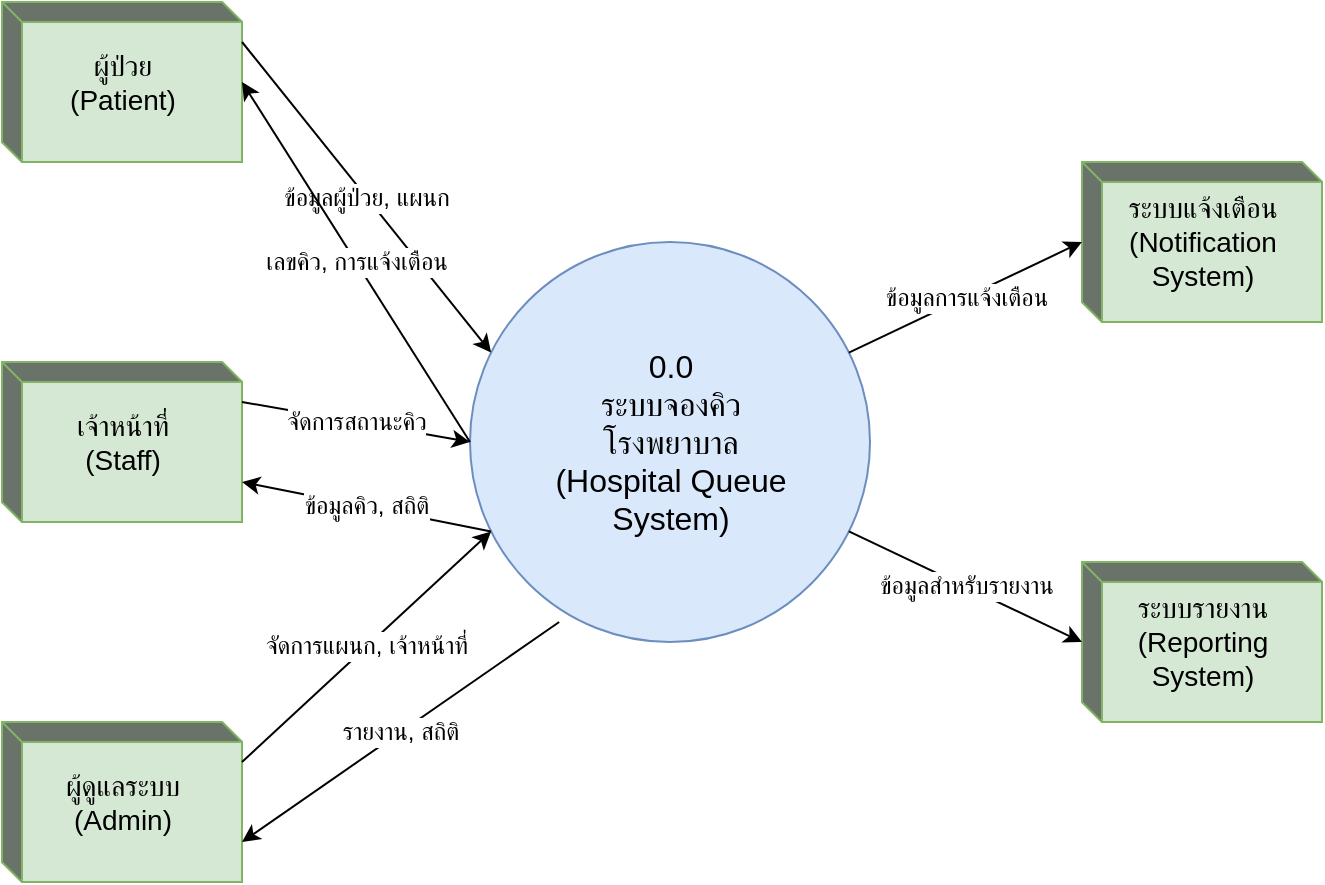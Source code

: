 
<mxfile version="15.8.6" type="device">
  <diagram id="C5RBs43oDa-KdzZeNtuy" name="Context Diagram">
    <mxGraphModel dx="1422" dy="762" grid="1" gridSize="10" guides="1" tooltips="1" connect="1" arrows="1" fold="1" page="1" pageScale="1" pageWidth="827" pageHeight="1169" math="0" shadow="0">
      <root>
        <mxCell id="WIyWlLk6GJQsqaUBKTNV-0" />
        <mxCell id="WIyWlLk6GJQsqaUBKTNV-1" parent="WIyWlLk6GJQsqaUBKTNV-0" />
        
        <!-- Context Diagram - Main Process -->
        <mxCell id="process-main" value="0.0&#xa;ระบบจองคิว&#xa;โรงพยาบาล&#xa;(Hospital Queue&#xa;System)" style="shape=ellipse;html=1;dashed=0;whitespace=wrap;aspect=fixed;perimeter=ellipsePerimeter;fontSize=16;fillColor=#dae8fc;strokeColor=#6c8ebf;" parent="WIyWlLk6GJQsqaUBKTNV-1" vertex="1">
          <mxGeometry x="314" y="240" width="200" height="200" as="geometry" />
        </mxCell>
        
        <!-- External Entities -->
        <mxCell id="entity-patient" value="ผู้ป่วย&#xa;(Patient)" style="html=1;dashed=0;whitespace=wrap;shape=mxgraph.dfd.externalEntity;fontSize=14;fillColor=#d5e8d4;strokeColor=#82b366;" parent="WIyWlLk6GJQsqaUBKTNV-1" vertex="1">
          <mxGeometry x="80" y="120" width="120" height="80" as="geometry" />
        </mxCell>
        <mxCell id="entity-staff" value="เจ้าหน้าที่&#xa;(Staff)" style="html=1;dashed=0;whitespace=wrap;shape=mxgraph.dfd.externalEntity;fontSize=14;fillColor=#d5e8d4;strokeColor=#82b366;" parent="WIyWlLk6GJQsqaUBKTNV-1" vertex="1">
          <mxGeometry x="80" y="300" width="120" height="80" as="geometry" />
        </mxCell>
        <mxCell id="entity-admin" value="ผู้ดูแลระบบ&#xa;(Admin)" style="html=1;dashed=0;whitespace=wrap;shape=mxgraph.dfd.externalEntity;fontSize=14;fillColor=#d5e8d4;strokeColor=#82b366;" parent="WIyWlLk6GJQsqaUBKTNV-1" vertex="1">
          <mxGeometry x="80" y="480" width="120" height="80" as="geometry" />
        </mxCell>
        
        <!-- Data Flows Patient and System -->
        <mxCell id="flow-patient-to-system" value="ข้อมูลผู้ป่วย, แผนก" style="endArrow=classic;html=1;fontSize=12;exitX=1;exitY=0.25;exitDx=0;exitDy=0;entryX=0;entryY=0.25;entryDx=0;entryDy=0;" edge="1" parent="WIyWlLk6GJQsqaUBKTNV-1" source="entity-patient" target="process-main">
          <mxGeometry width="50" height="50" relative="1" as="geometry">
            <mxPoint x="390" y="410" as="sourcePoint" />
            <mxPoint x="440" y="360" as="targetPoint" />
          </mxGeometry>
        </mxCell>
        <mxCell id="flow-system-to-patient" value="เลขคิว, การแจ้งเตือน" style="endArrow=classic;html=1;fontSize=12;exitX=0;exitY=0.5;exitDx=0;exitDy=0;entryX=1;entryY=0.5;entryDx=0;entryDy=0;" edge="1" parent="WIyWlLk6GJQsqaUBKTNV-1" source="process-main" target="entity-patient">
          <mxGeometry width="50" height="50" relative="1" as="geometry">
            <mxPoint x="390" y="410" as="sourcePoint" />
            <mxPoint x="440" y="360" as="targetPoint" />
          </mxGeometry>
        </mxCell>
        
        <!-- Data Flows Staff and System -->
        <mxCell id="flow-staff-to-system" value="จัดการสถานะคิว" style="endArrow=classic;html=1;fontSize=12;exitX=1;exitY=0.25;exitDx=0;exitDy=0;entryX=0;entryY=0.5;entryDx=0;entryDy=0;" edge="1" parent="WIyWlLk6GJQsqaUBKTNV-1" source="entity-staff" target="process-main">
          <mxGeometry width="50" height="50" relative="1" as="geometry">
            <mxPoint x="390" y="410" as="sourcePoint" />
            <mxPoint x="440" y="360" as="targetPoint" />
          </mxGeometry>
        </mxCell>
        <mxCell id="flow-system-to-staff" value="ข้อมูลคิว, สถิติ" style="endArrow=classic;html=1;fontSize=12;exitX=0;exitY=0.75;exitDx=0;exitDy=0;entryX=1;entryY=0.75;entryDx=0;entryDy=0;" edge="1" parent="WIyWlLk6GJQsqaUBKTNV-1" source="process-main" target="entity-staff">
          <mxGeometry width="50" height="50" relative="1" as="geometry">
            <mxPoint x="390" y="410" as="sourcePoint" />
            <mxPoint x="440" y="360" as="targetPoint" />
          </mxGeometry>
        </mxCell>
        
        <!-- Data Flows Admin and System -->
        <mxCell id="flow-admin-to-system" value="จัดการแผนก, เจ้าหน้าที่" style="endArrow=classic;html=1;fontSize=12;exitX=1;exitY=0.25;exitDx=0;exitDy=0;entryX=0;entryY=0.75;entryDx=0;entryDy=0;" edge="1" parent="WIyWlLk6GJQsqaUBKTNV-1" source="entity-admin" target="process-main">
          <mxGeometry width="50" height="50" relative="1" as="geometry">
            <mxPoint x="390" y="410" as="sourcePoint" />
            <mxPoint x="440" y="360" as="targetPoint" />
          </mxGeometry>
        </mxCell>
        <mxCell id="flow-system-to-admin" value="รายงาน, สถิติ" style="endArrow=classic;html=1;fontSize=12;exitX=0.223;exitY=0.95;exitDx=0;exitDy=0;entryX=1;entryY=0.75;entryDx=0;entryDy=0;exitPerimeter=0;" edge="1" parent="WIyWlLk6GJQsqaUBKTNV-1" source="process-main" target="entity-admin">
          <mxGeometry width="50" height="50" relative="1" as="geometry">
            <mxPoint x="390" y="410" as="sourcePoint" />
            <mxPoint x="440" y="360" as="targetPoint" />
          </mxGeometry>
        </mxCell>
        
        <!-- External System -->
        <mxCell id="entity-notification" value="ระบบแจ้งเตือน&#xa;(Notification&#xa;System)" style="html=1;dashed=0;whitespace=wrap;shape=mxgraph.dfd.externalEntity;fontSize=14;fillColor=#d5e8d4;strokeColor=#82b366;" parent="WIyWlLk6GJQsqaUBKTNV-1" vertex="1">
          <mxGeometry x="620" y="200" width="120" height="80" as="geometry" />
        </mxCell>
        <mxCell id="entity-reporting" value="ระบบรายงาน&#xa;(Reporting&#xa;System)" style="html=1;dashed=0;whitespace=wrap;shape=mxgraph.dfd.externalEntity;fontSize=14;fillColor=#d5e8d4;strokeColor=#82b366;" parent="WIyWlLk6GJQsqaUBKTNV-1" vertex="1">
          <mxGeometry x="620" y="400" width="120" height="80" as="geometry" />
        </mxCell>
        
        <!-- Data Flows External Systems -->
        <mxCell id="flow-system-to-notification" value="ข้อมูลการแจ้งเตือน" style="endArrow=classic;html=1;fontSize=12;exitX=1;exitY=0.25;exitDx=0;exitDy=0;entryX=0;entryY=0.5;entryDx=0;entryDy=0;" edge="1" parent="WIyWlLk6GJQsqaUBKTNV-1" source="process-main" target="entity-notification">
          <mxGeometry width="50" height="50" relative="1" as="geometry">
            <mxPoint x="390" y="410" as="sourcePoint" />
            <mxPoint x="440" y="360" as="targetPoint" />
          </mxGeometry>
        </mxCell>
        <mxCell id="flow-system-to-reporting" value="ข้อมูลสำหรับรายงาน" style="endArrow=classic;html=1;fontSize=12;exitX=1;exitY=0.75;exitDx=0;exitDy=0;entryX=0;entryY=0.5;entryDx=0;entryDy=0;" edge="1" parent="WIyWlLk6GJQsqaUBKTNV-1" source="process-main" target="entity-reporting">
          <mxGeometry width="50" height="50" relative="1" as="geometry">
            <mxPoint x="390" y="410" as="sourcePoint" />
            <mxPoint x="440" y="360" as="targetPoint" />
          </mxGeometry>
        </mxCell>
      </root>
    </mxGraphModel>
  </diagram>
  
  <diagram id="DFD-Level-1" name="DFD Level-1">
    <mxGraphModel dx="1422" dy="762" grid="1" gridSize="10" guides="1" tooltips="1" connect="1" arrows="1" fold="1" page="1" pageScale="1" pageWidth="827" pageHeight="1169" math="0" shadow="0">
      <root>
        <mxCell id="WIyWlLk6GJQsqaUBKTNV-0" />
        <mxCell id="WIyWlLk6GJQsqaUBKTNV-1" parent="WIyWlLk6GJQsqaUBKTNV-0" />
        <!-- External Entities -->
        <mxCell id="entity-patient" value="ผู้ป่วย&#xa;(Patient)" style="html=1;dashed=0;whitespace=wrap;shape=mxgraph.dfd.externalEntity;fontSize=14;fillColor=#d5e8d4;strokeColor=#82b366;" parent="WIyWlLk6GJQsqaUBKTNV-1" vertex="1">
          <mxGeometry x="80" y="80" width="100" height="60" as="geometry" />
        </mxCell>
        <mxCell id="entity-staff" value="เจ้าหน้าที่&#xa;(Staff)" style="html=1;dashed=0;whitespace=wrap;shape=mxgraph.dfd.externalEntity;fontSize=14;fillColor=#d5e8d4;strokeColor=#82b366;" parent="WIyWlLk6GJQsqaUBKTNV-1" vertex="1">
          <mxGeometry x="80" y="280" width="100" height="60" as="geometry" />
        </mxCell>
        <mxCell id="entity-admin" value="ผู้ดูแลระบบ&#xa;(Admin)" style="html=1;dashed=0;whitespace=wrap;shape=mxgraph.dfd.externalEntity;fontSize=14;fillColor=#d5e8d4;strokeColor=#82b366;" parent="WIyWlLk6GJQsqaUBKTNV-1" vertex="1">
          <mxGeometry x="80" y="480" width="100" height="60" as="geometry" />
        </mxCell>
        
        <!-- Processes -->
        <mxCell id="process-queue-registration" value="1.0&#xa;การจองคิว&#xa;(Queue Registration)" style="shape=ellipse;html=1;dashed=0;whitespace=wrap;aspect=fixed;perimeter=ellipsePerimeter;fontSize=14;fillColor=#dae8fc;strokeColor=#6c8ebf;" parent="WIyWlLk6GJQsqaUBKTNV-1" vertex="1">
          <mxGeometry x="270" y="70" width="120" height="120" as="geometry" />
        </mxCell>
        <mxCell id="process-queue-management" value="2.0&#xa;การจัดการคิว&#xa;(Queue Management)" style="shape=ellipse;html=1;dashed=0;whitespace=wrap;aspect=fixed;perimeter=ellipsePerimeter;fontSize=14;fillColor=#dae8fc;strokeColor=#6c8ebf;" parent="WIyWlLk6GJQsqaUBKTNV-1" vertex="1">
          <mxGeometry x="270" y="270" width="120" height="120" as="geometry" />
        </mxCell>
        <mxCell id="process-admin-dashboard" value="3.0&#xa;แดชบอร์ดผู้ดูแล&#xa;(Admin Dashboard)" style="shape=ellipse;html=1;dashed=0;whitespace=wrap;aspect=fixed;perimeter=ellipsePerimeter;fontSize=14;fillColor=#dae8fc;strokeColor=#6c8ebf;" parent="WIyWlLk6GJQsqaUBKTNV-1" vertex="1">
          <mxGeometry x="270" y="470" width="120" height="120" as="geometry" />
        </mxCell>
        <mxCell id="process-notification" value="4.0&#xa;ระบบแจ้งเตือน&#xa;(Notification System)" style="shape=ellipse;html=1;dashed=0;whitespace=wrap;aspect=fixed;perimeter=ellipsePerimeter;fontSize=14;fillColor=#dae8fc;strokeColor=#6c8ebf;" parent="WIyWlLk6GJQsqaUBKTNV-1" vertex="1">
          <mxGeometry x="500" y="170" width="120" height="120" as="geometry" />
        </mxCell>
        <mxCell id="process-reporting" value="5.0&#xa;รายงานและสถิติ&#xa;(Reporting)" style="shape=ellipse;html=1;dashed=0;whitespace=wrap;aspect=fixed;perimeter=ellipsePerimeter;fontSize=14;fillColor=#dae8fc;strokeColor=#6c8ebf;" parent="WIyWlLk6GJQsqaUBKTNV-1" vertex="1">
          <mxGeometry x="500" y="370" width="120" height="120" as="geometry" />
        </mxCell>
        
        <!-- Data Stores -->
        <mxCell id="store-patients" value="D1 ข้อมูลผู้ป่วย (Patients)" style="html=1;dashed=0;whitespace=wrap;shape=mxgraph.dfd.dataStoreID;align=left;spacingLeft=3;align=center;verticalAlign=middle;fontSize=14;fillColor=#fff2cc;strokeColor=#d6b656;" parent="WIyWlLk6GJQsqaUBKTNV-1" vertex="1">
          <mxGeometry x="440" y="20" width="240" height="40" as="geometry" />
        </mxCell>
        <mxCell id="store-queues" value="D2 ข้อมูลคิว (Queues)" style="html=1;dashed=0;whitespace=wrap;shape=mxgraph.dfd.dataStoreID;align=left;spacingLeft=3;align=center;verticalAlign=middle;fontSize=14;fillColor=#fff2cc;strokeColor=#d6b656;" parent="WIyWlLk6GJQsqaUBKTNV-1" vertex="1">
          <mxGeometry x="440" y="90" width="240" height="40" as="geometry" />
        </mxCell>
        <mxCell id="store-departments" value="D3 ข้อมูลแผนก (Departments)" style="html=1;dashed=0;whitespace=wrap;shape=mxgraph.dfd.dataStoreID;align=left;spacingLeft=3;align=center;verticalAlign=middle;fontSize=14;fillColor=#fff2cc;strokeColor=#d6b656;" parent="WIyWlLk6GJQsqaUBKTNV-1" vertex="1">
          <mxGeometry x="440" y="310" width="240" height="40" as="geometry" />
        </mxCell>
        <mxCell id="store-staff" value="D4 ข้อมูลเจ้าหน้าที่ (Staff)" style="html=1;dashed=0;whitespace=wrap;shape=mxgraph.dfd.dataStoreID;align=left;spacingLeft=3;align=center;verticalAlign=middle;fontSize=14;fillColor=#fff2cc;strokeColor=#d6b656;" parent="WIyWlLk6GJQsqaUBKTNV-1" vertex="1">
          <mxGeometry x="440" y="540" width="240" height="40" as="geometry" />
        </mxCell>
        
        <!-- Data Flows -->
        <!-- Patient to Queue Registration -->
        <mxCell id="flow-patient-registration" value="เลขบัตรประชาชน, แผนก" style="endArrow=classic;html=1;fontSize=12;exitX=1;exitY=0.5;exitDx=0;exitDy=0;entryX=0;entryY=0.5;entryDx=0;entryDy=0;" edge="1" parent="WIyWlLk6GJQsqaUBKTNV-1" source="entity-patient" target="process-queue-registration">
          <mxGeometry width="50" height="50" relative="1" as="geometry">
            <mxPoint x="390" y="410" as="sourcePoint" />
            <mxPoint x="440" y="360" as="targetPoint" />
          </mxGeometry>
        </mxCell>
        <!-- Queue Registration to Patient -->
        <mxCell id="flow-registration-patient" value="หมายเลขคิว" style="endArrow=classic;html=1;fontSize=12;exitX=0;exitY=0.75;exitDx=0;exitDy=0;entryX=1;entryY=0.75;entryDx=0;entryDy=0;" edge="1" parent="WIyWlLk6GJQsqaUBKTNV-1" source="process-queue-registration" target="entity-patient">
          <mxGeometry width="50" height="50" relative="1" as="geometry">
            <mxPoint x="190" y="120" as="sourcePoint" />
            <mxPoint x="280" y="140" as="targetPoint" />
          </mxGeometry>
        </mxCell>
        <!-- Queue Registration to Patients DS -->
        <mxCell id="flow-registration-patient-ds" value="บันทึกข้อมูลผู้ป่วย" style="endArrow=classic;html=1;fontSize=12;exitX=1;exitY=0;exitDx=0;exitDy=0;entryX=0;entryY=0.5;entryDx=0;entryDy=0;" edge="1" parent="WIyWlLk6GJQsqaUBKTNV-1" source="process-queue-registration" target="store-patients">
          <mxGeometry width="50" height="50" relative="1" as="geometry">
            <mxPoint x="385" y="140" as="sourcePoint" />
            <mxPoint x="190" y="170" as="targetPoint" />
          </mxGeometry>
        </mxCell>
        <!-- Queue Registration to Queues DS -->
        <mxCell id="flow-registration-queue-ds" value="สร้างคิวใหม่" style="endArrow=classic;html=1;fontSize=12;exitX=1;exitY=0.5;exitDx=0;exitDy=0;entryX=0;entryY=0.5;entryDx=0;entryDy=0;" edge="1" parent="WIyWlLk6GJQsqaUBKTNV-1" source="process-queue-registration" target="store-queues">
          <mxGeometry width="50" height="50" relative="1" as="geometry">
            <mxPoint x="374" y="88" as="sourcePoint" />
            <mxPoint x="440" y="40" as="targetPoint" />
          </mxGeometry>
        </mxCell>
        <!-- Departments DS to Queue Registration -->
        <mxCell id="flow-departments-registration" value="ข้อมูลแผนก" style="endArrow=classic;html=1;fontSize=12;exitX=0;exitY=0.25;exitDx=0;exitDy=0;entryX=1;entryY=1;entryDx=0;entryDy=0;edgeStyle=orthogonalEdgeStyle;curved=1;" edge="1" parent="WIyWlLk6GJQsqaUBKTNV-1" source="store-departments" target="process-queue-registration">
          <mxGeometry width="50" height="50" relative="1" as="geometry">
            <mxPoint x="400" y="140" as="sourcePoint" />
            <mxPoint x="440" y="120" as="targetPoint" />
            <Array as="points">
              <mxPoint x="400" y="320" />
              <mxPoint x="400" y="172" />
            </Array>
          </mxGeometry>
        </mxCell>
        <!-- Staff to Queue Management -->
        <mxCell id="flow-staff-management" value="จัดการสถานะคิว" style="endArrow=classic;html=1;fontSize=12;exitX=1;exitY=0.5;exitDx=0;exitDy=0;entryX=0;entryY=0.5;entryDx=0;entryDy=0;" edge="1" parent="WIyWlLk6GJQsqaUBKTNV-1" source="entity-staff" target="process-queue-management">
          <mxGeometry width="50" height="50" relative="1" as="geometry">
            <mxPoint x="190" y="120" as="sourcePoint" />
            <mxPoint x="280" y="140" as="targetPoint" />
          </mxGeometry>
        </mxCell>
        <!-- Queue Management to Queues DS -->
        <mxCell id="flow-management-queues" value="อัปเดตสถานะคิว" style="endArrow=classic;html=1;fontSize=12;exitX=1;exitY=0.25;exitDx=0;exitDy=0;entryX=0.25;entryY=1;entryDx=0;entryDy=0;edgeStyle=orthogonalEdgeStyle;curved=1;" edge="1" parent="WIyWlLk6GJQsqaUBKTNV-1" source="process-queue-management" target="store-queues">
          <mxGeometry width="50" height="50" relative="1" as="geometry">
            <mxPoint x="400" y="140" as="sourcePoint" />
            <mxPoint x="440" y="120" as="targetPoint" />
            <Array as="points">
              <mxPoint x="430" y="300" />
              <mxPoint x="430" y="160" />
              <mxPoint x="500" y="160" />
            </Array>
          </mxGeometry>
        </mxCell>
        <!-- Queues DS to Queue Management -->
        <mxCell id="flow-queues-management" value="ข้อมูลคิว" style="endArrow=classic;html=1;fontSize=12;exitX=0.75;exitY=1;exitDx=0;exitDy=0;entryX=1;entryY=0.75;entryDx=0;entryDy=0;edgeStyle=orthogonalEdgeStyle;curved=1;" edge="1" parent="WIyWlLk6GJQsqaUBKTNV-1" source="store-queues" target="process-queue-management">
          <mxGeometry width="50" height="50" relative="1" as="geometry">
            <mxPoint x="400" y="140" as="sourcePoint" />
            <mxPoint x="440" y="120" as="targetPoint" />
            <Array as="points">
              <mxPoint x="620" y="160" />
              <mxPoint x="620" y="240" />
              <mxPoint x="420" y="240" />
              <mxPoint x="420" y="360" />
            </Array>
          </mxGeometry>
        </mxCell>
        <!-- Queue Management to Notification -->
        <mxCell id="flow-management-notification" value="แจ้งเตือนการเปลี่ยนสถานะคิว" style="endArrow=classic;html=1;fontSize=12;exitX=1;exitY=0;exitDx=0;exitDy=0;entryX=0;entryY=1;entryDx=0;entryDy=0;" edge="1" parent="WIyWlLk6GJQsqaUBKTNV-1" source="process-queue-management" target="process-notification">
          <mxGeometry width="50" height="50" relative="1" as="geometry">
            <mxPoint x="400" y="140" as="sourcePoint" />
            <mxPoint x="440" y="120" as="targetPoint" />
          </mxGeometry>
        </mxCell>
        <!-- Notification to Patient -->
        <mxCell id="flow-notification-patient" value="แจ้งเตือนผู้ป่วย" style="endArrow=classic;html=1;fontSize=12;exitX=0;exitY=0;exitDx=0;exitDy=0;entryX=1;entryY=1;entryDx=0;entryDy=0;edgeStyle=orthogonalEdgeStyle;curved=1;" edge="1" parent="WIyWlLk6GJQsqaUBKTNV-1" source="process-notification" target="entity-patient">
          <mxGeometry width="50" height="50" relative="1" as="geometry">
            <mxPoint x="400" y="140" as="sourcePoint" />
            <mxPoint x="440" y="120" as="targetPoint" />
            <Array as="points">
              <mxPoint x="470" y="188" />
              <mxPoint x="470" y="170" />
              <mxPoint x="210" y="170" />
              <mxPoint x="210" y="140" />
            </Array>
          </mxGeometry>
        </mxCell>
        <!-- Admin to Admin Dashboard -->
        <mxCell id="flow-admin-dashboard" value="จัดการระบบ" style="endArrow=classic;html=1;fontSize=12;exitX=1;exitY=0.5;exitDx=0;exitDy=0;entryX=0;entryY=0.5;entryDx=0;entryDy=0;" edge="1" parent="WIyWlLk6GJQsqaUBKTNV-1" source="entity-admin" target="process-admin-dashboard">
          <mxGeometry width="50" height="50" relative="1" as="geometry">
            <mxPoint x="190" y="320" as="sourcePoint" />
            <mxPoint x="280" y="340" as="targetPoint" />
          </mxGeometry>
        </mxCell>
        <!-- Admin Dashboard to Departments DS -->
        <mxCell id="flow-dashboard-departments" value="จัดการข้อมูลแผนก" style="endArrow=classic;html=1;fontSize=12;exitX=1;exitY=0.25;exitDx=0;exitDy=0;entryX=0;entryY=0.75;entryDx=0;entryDy=0;" edge="1" parent="WIyWlLk6GJQsqaUBKTNV-1" source="process-admin-dashboard" target="store-departments">
          <mxGeometry width="50" height="50" relative="1" as="geometry">
            <mxPoint x="400" y="140" as="sourcePoint" />
            <mxPoint x="440" y="120" as="targetPoint" />
          </mxGeometry>
        </mxCell>
        <!-- Admin Dashboard to Staff DS -->
        <mxCell id="flow-dashboard-staff" value="จัดการข้อมูลเจ้าหน้าที่" style="endArrow=classic;html=1;fontSize=12;exitX=1;exitY=0.75;exitDx=0;exitDy=0;entryX=0;entryY=0.5;entryDx=0;entryDy=0;" edge="1" parent="WIyWlLk6GJQsqaUBKTNV-1" source="process-admin-dashboard" target="store-staff">
          <mxGeometry width="50" height="50" relative="1" as="geometry">
            <mxPoint x="400" y="140" as="sourcePoint" />
            <mxPoint x="440" y="350" as="targetPoint" />
          </mxGeometry>
        </mxCell>
        <!-- Admin Dashboard to Reporting -->
        <mxCell id="flow-dashboard-reporting" value="ดูรายงาน" style="endArrow=classic;html=1;fontSize=12;exitX=1;exitY=0.5;exitDx=0;exitDy=0;entryX=0;entryY=0.5;entryDx=0;entryDy=0;" edge="1" parent="WIyWlLk6GJQsqaUBKTNV-1" source="process-admin-dashboard" target="process-reporting">
          <mxGeometry width="50" height="50" relative="1" as="geometry">
            <mxPoint x="400" y="140" as="sourcePoint" />
            <mxPoint x="440" y="120" as="targetPoint" />
          </mxGeometry>
        </mxCell>
        <!-- Queues DS to Reporting -->
        <mxCell id="flow-queues-reporting" value="ข้อมูลสถิติคิว" style="endArrow=classic;html=1;fontSize=12;exitX=1;exitY=0.75;exitDx=0;exitDy=0;entryX=1;entryY=0;entryDx=0;entryDy=0;edgeStyle=orthogonalEdgeStyle;curved=1;" edge="1" parent="WIyWlLk6GJQsqaUBKTNV-1" source="store-queues" target="process-reporting">
          <mxGeometry width="50" height="50" relative="1" as="geometry">
            <mxPoint x="400" y="140" as="sourcePoint" />
            <mxPoint x="440" y="120" as="targetPoint" />
            <Array as="points">
              <mxPoint x="700" y="120" />
              <mxPoint x="700" y="370" />
              <mxPoint x="603" y="370" />
            </Array>
          </mxGeometry>
        </mxCell>
        <!-- Departments DS to Reporting -->
        <mxCell id="flow-departments-reporting" value="ข้อมูลสถิติแผนก" style="endArrow=classic;html=1;fontSize=12;exitX=1;exitY=0.5;exitDx=0;exitDy=0;entryX=1;entryY=0.5;entryDx=0;entryDy=0;edgeStyle=orthogonalEdgeStyle;curved=1;" edge="1" parent="WIyWlLk6GJQsqaUBKTNV-1" source="store-departments" target="process-reporting">
          <mxGeometry width="50" height="50" relative="1" as="geometry">
            <mxPoint x="690" y="130" as="sourcePoint" />
            <mxPoint x="612" y="388" as="targetPoint" />
            <Array as="points">
              <mxPoint x="720" y="330" />
              <mxPoint x="720" y="430" />
            </Array>
          </mxGeometry>
        </mxCell>
      </root>
    </mxGraphModel>
  </diagram>
  
  <diagram id="DFD-Level-2-Queue-Management" name="DFD Level-2 Queue Management">
    <mxGraphModel dx="1422" dy="762" grid="1" gridSize="10" guides="1" tooltips="1" connect="1" arrows="1" fold="1" page="1" pageScale="1" pageWidth="827" pageHeight="1169" math="0" shadow="0">
      <root>
        <mxCell id="WIyWlLk6GJQsqaUBKTNV-0" />
        <mxCell id="WIyWlLk6GJQsqaUBKTNV-1" parent="WIyWlLk6GJQsqaUBKTNV-0" />
        
        <!-- External Entities -->
        <mxCell id="entity-staff" value="เจ้าหน้าที่&#xa;(Staff)" style="html=1;dashed=0;whitespace=wrap;shape=mxgraph.dfd.externalEntity;fontSize=14;fillColor=#d5e8d4;strokeColor=#82b366;" parent="WIyWlLk6GJQsqaUBKTNV-1" vertex="1">
          <mxGeometry x="80" y="220" width="100" height="60" as="geometry" />
        </mxCell>
        
        <!-- Level 2 Processes for Queue Management -->
        <mxCell id="process-view-queues" value="2.1&#xa;ดูรายการคิว&#xa;(View Queues)" style="shape=ellipse;html=1;dashed=0;whitespace=wrap;aspect=fixed;perimeter=ellipsePerimeter;fontSize=14;fillColor=#dae8fc;strokeColor=#6c8ebf;" parent="WIyWlLk6GJQsqaUBKTNV-1" vertex="1">
          <mxGeometry x="240" y="120" width="100" height="100" as="geometry" />
        </mxCell>
        <mxCell id="process-call-queue" value="2.2&#xa;เรียกคิว&#xa;(Call Queue)" style="shape=ellipse;html=1;dashed=0;whitespace=wrap;aspect=fixed;perimeter=ellipsePerimeter;fontSize=14;fillColor=#dae8fc;strokeColor=#6c8ebf;" parent="WIyWlLk6GJQsqaUBKTNV-1" vertex="1">
          <mxGeometry x="240" y="280" width="100" height="100" as="geometry" />
        </mxCell>
        <mxCell id="process-complete-queue" value="2.3&#xa;ให้บริการ&#xa;(Serve Patient)" style="shape=ellipse;html=1;dashed=0;whitespace=wrap;aspect=fixed;perimeter=ellipsePerimeter;fontSize=14;fillColor=#dae8fc;strokeColor=#6c8ebf;" parent="WIyWlLk6GJQsqaUBKTNV-1" vertex="1">
          <mxGeometry x="400" y="120" width="100" height="100" as="geometry" />
        </mxCell>
        <mxCell id="process-cancel-queue" value="2.4&#xa;ยกเลิกคิว&#xa;(Cancel Queue)" style="shape=ellipse;html=1;dashed=0;whitespace=wrap;aspect=fixed;perimeter=ellipsePerimeter;fontSize=14;fillColor=#dae8fc;strokeColor=#6c8ebf;" parent="WIyWlLk6GJQsqaUBKTNV-1" vertex="1">
          <mxGeometry x="400" y="280" width="100" height="100" as="geometry" />
        </mxCell>
        
        <!-- Data Stores -->
        <mxCell id="store-queues" value="D2 ข้อมูลคิว (Queues)" style="html=1;dashed=0;whitespace=wrap;shape=mxgraph.dfd.dataStoreID;align=left;spacingLeft=3;align=center;verticalAlign=middle;fontSize=14;fillColor=#fff2cc;strokeColor=#d6b656;" parent="WIyWlLk6GJQsqaUBKTNV-1" vertex="1">
          <mxGeometry x="600" y="150" width="180" height="40" as="geometry" />
        </mxCell>
        <mxCell id="store-departments" value="D3 ข้อมูลแผนก (Departments)" style="html=1;dashed=0;whitespace=wrap;shape=mxgraph.dfd.dataStoreID;align=left;spacingLeft=3;align=center;verticalAlign=middle;fontSize=14;fillColor=#fff2cc;strokeColor=#d6b656;" parent="WIyWlLk6GJQsqaUBKTNV-1" vertex="1">
          <mxGeometry x="600" y="310" width="180" height="40" as="geometry" />
        </mxCell>
        
        <!-- Data Flows -->
        <!-- Staff to View Queues -->
        <mxCell id="flow-staff-view" value="เรียกดูคิว" style="endArrow=classic;html=1;fontSize=12;exitX=1;exitY=0.25;exitDx=0;exitDy=0;entryX=0;entryY=0.5;entryDx=0;entryDy=0;" edge="1" parent="WIyWlLk6GJQsqaUBKTNV-1" source="entity-staff" target="process-view-queues">
          <mxGeometry width="50" height="50" relative="1" as="geometry">
            <mxPoint x="390" y="410" as="sourcePoint" />
            <mxPoint x="440" y="360" as="targetPoint" />
          </mxGeometry>
        </mxCell>
        <!-- Staff to Call Queue -->
        <mxCell id="flow-staff-call" value="เรียกคิว" style="endArrow=classic;html=1;fontSize=12;exitX=1;exitY=0.75;exitDx=0;exitDy=0;entryX=0;entryY=0.5;entryDx=0;entryDy=0;" edge="1" parent="WIyWlLk6GJQsqaUBKTNV-1" source="entity-staff" target="process-call-queue">
          <mxGeometry width="50" height="50" relative="1" as="geometry">
            <mxPoint x="190" y="245" as="sourcePoint" />
            <mxPoint x="250" y="170" as="targetPoint" />
          </mxGeometry>
        </mxCell>
        <!-- Staff to Complete Queue -->
        <mxCell id="flow-staff-complete" value="ให้บริการ/เสร็จสิ้น" style="endArrow=classic;html=1;fontSize=12;exitX=1;exitY=0.25;exitDx=0;exitDy=0;entryX=0;entryY=1;entryDx=0;entryDy=0;" edge="1" parent="WIyWlLk6GJQsqaUBKTNV-1" source="process-call-queue" target="process-complete-queue">
          <mxGeometry width="50" height="50" relative="1" as="geometry">
            <mxPoint x="190" y="265" as="sourcePoint" />
            <mxPoint x="250" y="330" as="targetPoint" />
          </mxGeometry>
        </mxCell>
        <!-- Staff to Cancel Queue -->
        <mxCell id="flow-staff-cancel" value="ยกเลิกคิว" style="endArrow=classic;html=1;fontSize=12;exitX=1;exitY=0.75;exitDx=0;exitDy=0;entryX=0;entryY=0.5;entryDx=0;entryDy=0;" edge="1" parent="WIyWlLk6GJQsqaUBKTNV-1" source="process-call-queue" target="process-cancel-queue">
          <mxGeometry width="50" height="50" relative="1" as="geometry">
            <mxPoint x="350" y="325" as="sourcePoint" />
            <mxPoint x="415" y="205" as="targetPoint" />
          </mxGeometry>
        </mxCell>
        
        <!-- Connections to Data Stores -->
        <!-- View Queues to Queue DS -->
        <mxCell id="flow-view-queue-ds" value="ดึงข้อมูลคิว" style="endArrow=classic;html=1;fontSize=12;exitX=1;exitY=0.5;exitDx=0;exitDy=0;entryX=0;entryY=0.25;entryDx=0;entryDy=0;" edge="1" parent="WIyWlLk6GJQsqaUBKTNV-1" source="process-view-queues" target="store-queues">
          <mxGeometry width="50" height="50" relative="1" as="geometry">
            <mxPoint x="390" y="410" as="sourcePoint" />
            <mxPoint x="440" y="360" as="targetPoint" />
          </mxGeometry>
        </mxCell>
        <!-- Call Queue to Queue DS -->
        <mxCell id="flow-call-queue-ds" value="อัปเดตสถานะคิว" style="endArrow=classic;html=1;fontSize=12;exitX=1;exitY=0;exitDx=0;exitDy=0;entryX=0;entryY=0.75;entryDx=0;entryDy=0;" edge="1" parent="WIyWlLk6GJQsqaUBKTNV-1" source="process-call-queue" target="store-queues">
          <mxGeometry width="50" height="50" relative="1" as="geometry">
            <mxPoint x="350" y="170" as="sourcePoint" />
            <mxPoint x="610" y="160" as="targetPoint" />
          </mxGeometry>
        </mxCell>
        <!-- Complete Queue to Queue DS -->
        <mxCell id="flow-complete-queue-ds" value="อัปเดตสถานะคิว" style="endArrow=classic;html=1;fontSize=12;exitX=1;exitY=0.5;exitDx=0;exitDy=0;entryX=0.5;entryY=0;entryDx=0;entryDy=0;" edge="1" parent="WIyWlLk6GJQsqaUBKTNV-1" source="process-complete-queue" target="store-queues">
          <mxGeometry width="50" height="50" relative="1" as="geometry">
            <mxPoint x="325" y="295" as="sourcePoint" />
            <mxPoint x="610" y="180" as="targetPoint" />
            <Array as="points">
              <mxPoint x="690" y="120" />
            </Array>
          </mxGeometry>
        </mxCell>
        <!-- Cancel Queue to Queue DS -->
        <mxCell id="flow-cancel-queue-ds" value="อัปเดตสถานะคิว" style="endArrow=classic;html=1;fontSize=12;exitX=1;exitY=0.5;exitDx=0;exitDy=0;entryX=0.5;entryY=1;entryDx=0;entryDy=0;" edge="1" parent="WIyWlLk6GJQsqaUBKTNV-1" source="process-cancel-queue" target="store-queues">
          <mxGeometry width="50" height="50" relative="1" as="geometry">
            <mxPoint x="510" y="170" as="sourcePoint" />
            <mxPoint x="700" y="150" as="targetPoint" />
            <Array as="points">
              <mxPoint x="690" y="240" />
            </Array>
          </mxGeometry>
        </mxCell>
        <!-- Call Queue to Department DS -->
        <mxCell id="flow-call-department-ds" value="อัปเดตจำนวนคิวที่รอ" style="endArrow=classic;html=1;fontSize=12;exitX=1;exitY=1;exitDx=0;exitDy=0;entryX=0;entryY=0.5;entryDx=0;entryDy=0;" edge="1" parent="WIyWlLk6GJQsqaUBKTNV-1" source="process-call-queue" target="store-departments">
          <mxGeometry width="50" height="50" relative="1" as="geometry">
            <mxPoint x="510" y="330" as="sourcePoint" />
            <mxPoint x="700" y="190" as="targetPoint" />
          </mxGeometry>
        </mxCell>
      </root>
    </mxGraphModel>
  </diagram>
  
  <diagram id="DFD-Level-2-Queue-Registration" name="DFD Level-2 Queue Registration">
    <mxGraphModel dx="1422" dy="762" grid="1" gridSize="10" guides="1" tooltips="1" connect="1" arrows="1" fold="1" page="1" pageScale="1" pageWidth="827" pageHeight="1169" math="0" shadow="0">
      <root>
        <mxCell id="WIyWlLk6GJQsqaUBKTNV-0" />
        <mxCell id="WIyWlLk6GJQsqaUBKTNV-1" parent="WIyWlLk6GJQsqaUBKTNV-0" />
        
        <!-- External Entities -->
        <mxCell id="entity-patient" value="ผู้ป่วย&#xa;(Patient)" style="html=1;dashed=0;whitespace=wrap;shape=mxgraph.dfd.externalEntity;fontSize=14;fillColor=#d5e8d4;strokeColor=#82b366;" parent="WIyWlLk6GJQsqaUBKTNV-1" vertex="1">
          <mxGeometry x="80" y="220" width="100" height="60" as="geometry" />
        </mxCell>
        
        <!-- Level 2 Processes for Queue Registration -->
        <mxCell id="process-validation" value="1.1&#xa;ตรวจสอบข้อมูล&#xa;(Validate Info)" style="shape=ellipse;html=1;dashed=0;whitespace=wrap;aspect=fixed;perimeter=ellipsePerimeter;fontSize=14;fillColor=#dae8fc;strokeColor=#6c8ebf;" parent="WIyWlLk6GJQsqaUBKTNV-1" vertex="1">
          <mxGeometry x="240" y="120" width="100" height="100" as="geometry" />
        </mxCell>
        <mxCell id="process-check-existing" value="1.2&#xa;ตรวจสอบข้อมูลผู้ป่วย&#xa;(Check Patient)" style="shape=ellipse;html=1;dashed=0;whitespace=wrap;aspect=fixed;perimeter=ellipsePerimeter;fontSize=14;fillColor=#dae8fc;strokeColor=#6c8ebf;" parent="WIyWlLk6GJQsqaUBKTNV-1" vertex="1">
          <mxGeometry x="240" y="280" width="100" height="100" as="geometry" />
        </mxCell>
        <mxCell id="process-generate-queue" value="1.3&#xa;สร้างคิว&#xa;(Generate Queue)" style="shape=ellipse;html=1;dashed=0;whitespace=wrap;aspect=fixed;perimeter=ellipsePerimeter;fontSize=14;fillColor=#dae8fc;strokeColor=#6c8ebf;" parent="WIyWlLk6GJQsqaUBKTNV-1" vertex="1">
          <mxGeometry x="400" y="120" width="100" height="100" as="geometry" />
        </mxCell>
        <mxCell id="process-notify-patient" value="1.4&#xa;แจ้งผู้ป่วย&#xa;(Notify Patient)" style="shape=ellipse;html=1;dashed=0;whitespace=wrap;aspect=fixed;perimeter=ellipsePerimeter;fontSize=14;fillColor=#dae8fc;strokeColor=#6c8ebf;" parent="WIyWlLk6GJQsqaUBKTNV-1" vertex="1">
          <mxGeometry x="400" y="280" width="100" height="100" as="geometry" />
        </mxCell>
        
        <!-- Data Stores -->
        <mxCell id="store-patients" value="D1 ข้อมูลผู้ป่วย (Patients)" style="html=1;dashed=0;whitespace=wrap;shape=mxgraph.dfd.dataStoreID;align=left;spacingLeft=3;align=center;verticalAlign=middle;fontSize=14;fillColor=#fff2cc;strokeColor=#d6b656;" parent="WIyWlLk6GJQsqaUBKTNV-1" vertex="1">
          <mxGeometry x="600" y="150" width="180" height="40" as="geometry" />
        </mxCell>
        <mxCell id="store-queues" value="D2 ข้อมูลคิว (Queues)" style="html=1;dashed=0;whitespace=wrap;shape=mxgraph.dfd.dataStoreID;align=left;spacingLeft=3;align=center;verticalAlign=middle;fontSize=14;fillColor=#fff2cc;strokeColor=#d6b656;" parent="WIyWlLk6GJQsqaUBKTNV-1" vertex="1">
          <mxGeometry x="600" y="230" width="180" height="40" as="geometry" />
        </mxCell>
        <mxCell id="store-departments" value="D3 ข้อมูลแผนก (Departments)" style="html=1;dashed=0;whitespace=wrap;shape=mxgraph.dfd.dataStoreID;align=left;spacingLeft=3;align=center;verticalAlign=middle;fontSize=14;fillColor=#fff2cc;strokeColor=#d6b656;" parent="WIyWlLk6GJQsqaUBKTNV-1" vertex="1">
          <mxGeometry x="600" y="310" width="180" height="40" as="geometry" />
        </mxCell>
        
        <!-- Data Flows -->
        <!-- Patient to Validation -->
        <mxCell id="flow-patient-validation" value="เลขบัตรประชาชน, แผนก" style="endArrow=classic;html=1;fontSize=12;exitX=1;exitY=0.25;exitDx=0;exitDy=0;entryX=0;entryY=0.5;entryDx=0;entryDy=0;" edge="1" parent="WIyWlLk6GJQsqaUBKTNV-1" source="entity-patient" target="process-validation">
          <mxGeometry width="50" height="50" relative="1" as="geometry">
            <mxPoint x="390" y="410" as="sourcePoint" />
            <mxPoint x="440" y="360" as="targetPoint" />
          </mxGeometry>
        </mxCell>
        <!-- Validation to Check Existing -->
        <mxCell id="flow-validation-check" value="ข้อมูลที่ผ่านการตรวจสอบ" style="endArrow=classic;html=1;fontSize=12;exitX=0.5;exitY=1;exitDx=0;exitDy=0;entryX=0.5;entryY=0;entryDx=0;entryDy=0;" edge="1" parent="WIyWlLk6GJQsqaUBKTNV-1" source="process-validation" target="process-check-existing">
          <mxGeometry width="50" height="50" relative="1" as="geometry">
            <mxPoint x="190" y="245" as="sourcePoint" />
            <mxPoint x="250" y="170" as="targetPoint" />
          </mxGeometry>
        </mxCell>
        <!-- Check Existing to Patient DB -->
        <mxCell id="flow-check-patient-db" value="ค้นหาข้อมูลผู้ป่วย" style="endArrow=classic;html=1;fontSize=12;exitX=1;exitY=0;exitDx=0;exitDy=0;entryX=0;entryY=0.75;entryDx=0;entryDy=0;" edge="1" parent="WIyWlLk6GJQsqaUBKTNV-1" source="process-check-existing" target="store-patients">
          <mxGeometry width="50" height="50" relative="1" as="geometry">
            <mxPoint x="300" y="230" as="sourcePoint" />
            <mxPoint x="300" y="290" as="targetPoint" />
          </mxGeometry>
        </mxCell>
        <!-- Check Existing to Generate Queue -->
        <mxCell id="flow-check-generate" value="ข้อมูลผู้ป่วย" style="endArrow=classic;html=1;fontSize=12;exitX=1;exitY=0;exitDx=0;exitDy=0;entryX=0;entryY=1;entryDx=0;entryDy=0;" edge="1" parent="WIyWlLk6GJQsqaUBKTNV-1" source="process-check-existing" target="process-generate-queue">
          <mxGeometry width="50" height="50" relative="1" as="geometry">
            <mxPoint x="325" y="295" as="sourcePoint" />
            <mxPoint x="610" y="180" as="targetPoint" />
          </mxGeometry>
        </mxCell>
        <!-- Generate Queue to Queue DB -->
        <mxCell id="flow-generate-queue-db" value="สร้างคิวใหม่" style="endArrow=classic;html=1;fontSize=12;exitX=1;exitY=0.5;exitDx=0;exitDy=0;entryX=0;entryY=0.5;entryDx=0;entryDy=0;" edge="1" parent="WIyWlLk6GJQsqaUBKTNV-1" source="process-generate-queue" target="store-queues">
          <mxGeometry width="50" height="50" relative="1" as="geometry">
            <mxPoint x="325" y="295" as="sourcePoint" />
            <mxPoint x="414" y="205" as="targetPoint" />
          </mxGeometry>
        </mxCell>
        <!-- Generate Queue to Notify Patient -->
        <mxCell id="flow-generate-notify" value="ข้อมูลคิว" style="endArrow=classic;html=1;fontSize=12;exitX=0.5;exitY=1;exitDx=0;exitDy=0;entryX=0.5;entryY=0;entryDx=0;entryDy=0;" edge="1" parent="WIyWlLk6GJQsqaUBKTNV-1" source="process-generate-queue" target="process-notify-patient">
          <mxGeometry width="50" height="50" relative="1" as="geometry">
            <mxPoint x="510" y="170" as="sourcePoint" />
            <mxPoint x="610" y="250" as="targetPoint" />
          </mxGeometry>
        </mxCell>
        <!-- Notify Patient to Patient -->
        <mxCell id="flow-notify-patient" value="หมายเลขคิว" style="endArrow=classic;html=1;fontSize=12;exitX=0;exitY=0.5;exitDx=0;exitDy=0;entryX=1;entryY=0.75;entryDx=0;entryDy=0;" edge="1" parent="WIyWlLk6GJQsqaUBKTNV-1" source="process-notify-patient" target="entity-patient">
          <mxGeometry width="50" height="50" relative="1" as="geometry">
            <mxPoint x="460" y="230" as="sourcePoint" />
            <mxPoint x="460" y="290" as="targetPoint" />
          </mxGeometry>
        </mxCell>
        <!-- Department DB to Generate Queue -->
        <mxCell id="flow-dept-generate" value="ข้อมูลแผนก" style="endArrow=classic;html=1;fontSize=12;exitX=0;exitY=0.25;exitDx=0;exitDy=0;entryX=1;entryY=0.75;entryDx=0;entryDy=0;" edge="1" parent="WIyWlLk6GJQsqaUBKTNV-1" source="store-departments" target="process-generate-queue">
          <mxGeometry width="50" height="50" relative="1" as="geometry">
            <mxPoint x="460" y="230" as="sourcePoint" />
            <mxPoint x="460" y="290" as="targetPoint" />
          </mxGeometry>
        </mxCell>
        <!-- Generate Queue to Department DB -->
        <mxCell id="flow-generate-dept" value="อัปเดตจำนวนคิวที่รอ" style="endArrow=classic;html=1;fontSize=12;exitX=1;exitY=0.75;exitDx=0;exitDy=0;entryX=0.25;entryY=0;entryDx=0;entryDy=0;" edge="1" parent="WIyWlLk6GJQsqaUBKTNV-1" source="process-generate-queue" target="store-departments">
          <mxGeometry width="50" height="50" relative="1" as="geometry">
            <mxPoint x="600" y="320" as="sourcePoint" />
            <mxPoint x="485" y="195" as="targetPoint" />
            <Array as="points">
              <mxPoint x="550" y="195" />
              <mxPoint x="550" y="280" />
              <mxPoint x="645" y="280" />
            </Array>
          </mxGeometry>
        </mxCell>
      </root>
    </mxGraphModel>
  </diagram>
</mxfile>
